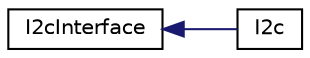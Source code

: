 digraph "Graphical Class Hierarchy"
{
  edge [fontname="Helvetica",fontsize="10",labelfontname="Helvetica",labelfontsize="10"];
  node [fontname="Helvetica",fontsize="10",shape=record];
  rankdir="LR";
  Node1 [label="I2cInterface",height=0.2,width=0.4,color="black", fillcolor="white", style="filled",URL="$de/d73/classI2cInterface.html"];
  Node1 -> Node2 [dir="back",color="midnightblue",fontsize="10",style="solid",fontname="Helvetica"];
  Node2 [label="I2c",height=0.2,width=0.4,color="black", fillcolor="white", style="filled",URL="$d0/d6f/classI2c.html"];
}
